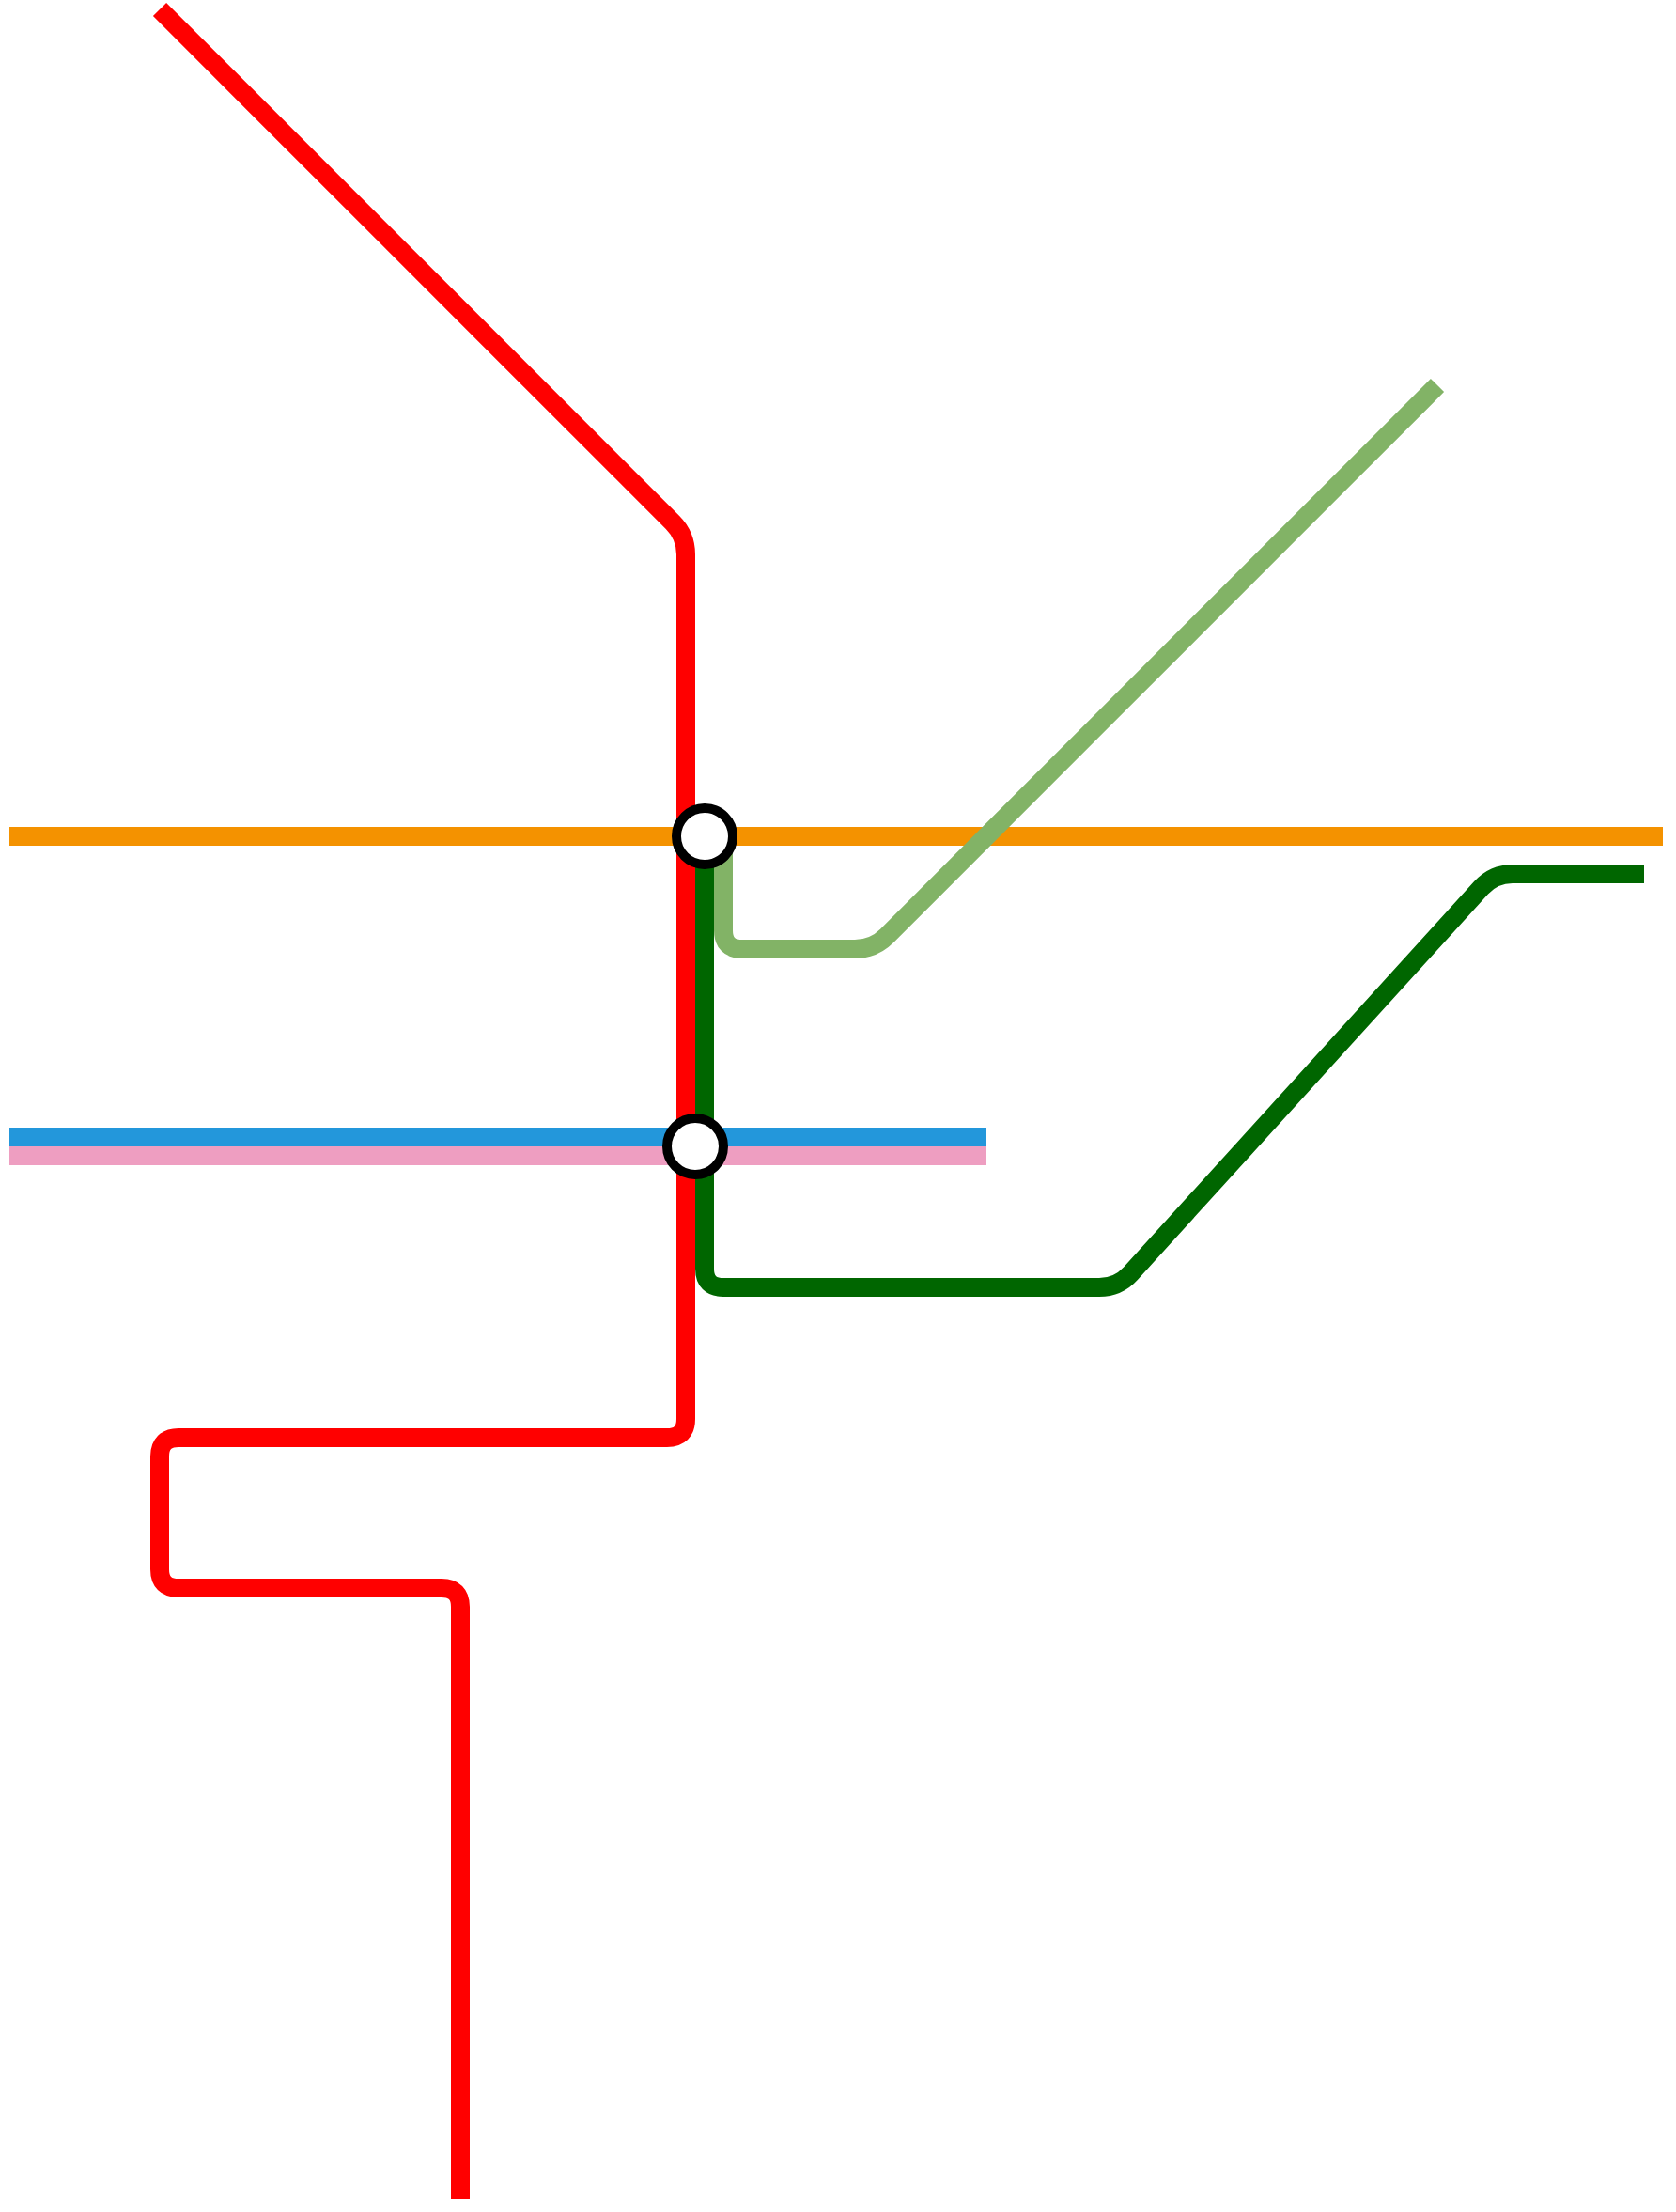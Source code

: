 <mxfile version="12.6.8" type="github">
  <diagram id="F8VpJ28K4jp9fLRufquV" name="Page-1">
    <mxGraphModel dx="838" dy="969" grid="1" gridSize="5" guides="1" tooltips="1" connect="1" arrows="1" fold="1" page="0" pageScale="1" pageWidth="1169" pageHeight="827" math="0" shadow="0">
      <root>
        <mxCell id="0"/>
        <mxCell id="1" parent="0"/>
        <mxCell id="DB9aXXIR0IWll7c-367i-10" value="" style="endArrow=none;html=1;strokeWidth=10;fillColor=#fff2cc;fontFamily=Lucida Console;fontSize=10;fontColor=#3333FF;strokeColor=#F49200;" parent="1" edge="1">
          <mxGeometry width="100" relative="1" as="geometry">
            <mxPoint x="40" y="480" as="sourcePoint"/>
            <mxPoint x="920" y="480" as="targetPoint"/>
          </mxGeometry>
        </mxCell>
        <mxCell id="DB9aXXIR0IWll7c-367i-11" value="" style="endArrow=none;html=1;strokeWidth=10;fillColor=#0050ef;fontFamily=Lucida Console;fontSize=10;fontColor=#3333FF;strokeColor=#EE9EC1;" parent="1" edge="1">
          <mxGeometry width="100" relative="1" as="geometry">
            <mxPoint x="40" y="650" as="sourcePoint"/>
            <mxPoint x="560" y="650" as="targetPoint"/>
          </mxGeometry>
        </mxCell>
        <mxCell id="DB9aXXIR0IWll7c-367i-13" value="" style="endArrow=none;html=1;strokeWidth=10;fillColor=#d80073;fontFamily=Lucida Console;fontSize=10;fontColor=#3333FF;strokeColor=#FF0000;" parent="1" edge="1">
          <mxGeometry width="100" relative="1" as="geometry">
            <mxPoint x="280" y="1205" as="sourcePoint"/>
            <mxPoint x="120" y="40" as="targetPoint"/>
            <Array as="points">
              <mxPoint x="280" y="880"/>
              <mxPoint x="120" y="880"/>
              <mxPoint x="120" y="800"/>
              <mxPoint x="400" y="800"/>
              <mxPoint x="400" y="320"/>
            </Array>
          </mxGeometry>
        </mxCell>
        <mxCell id="tSeJXY5QkdyVhTGE8RgK-1" value="" style="endArrow=none;html=1;strokeWidth=10;fillColor=#d5e8d4;fontFamily=Lucida Console;fontSize=10;fontColor=#3333FF;strokeColor=#82b366;" edge="1" parent="1">
          <mxGeometry width="100" relative="1" as="geometry">
            <mxPoint x="420" y="480" as="sourcePoint"/>
            <mxPoint x="800" y="240" as="targetPoint"/>
            <Array as="points">
              <mxPoint x="420" y="540"/>
              <mxPoint x="500" y="540"/>
              <mxPoint x="680" y="360"/>
            </Array>
          </mxGeometry>
        </mxCell>
        <mxCell id="tSeJXY5QkdyVhTGE8RgK-2" value="" style="endArrow=none;html=1;strokeWidth=10;fillColor=#d5e8d4;fontFamily=Lucida Console;fontSize=10;fontColor=#3333FF;strokeColor=#006600;" edge="1" parent="1">
          <mxGeometry width="100" relative="1" as="geometry">
            <mxPoint x="410" y="480" as="sourcePoint"/>
            <mxPoint x="910" y="500" as="targetPoint"/>
            <Array as="points">
              <mxPoint x="410" y="720"/>
              <mxPoint x="630" y="720"/>
              <mxPoint x="830" y="500"/>
            </Array>
          </mxGeometry>
        </mxCell>
        <mxCell id="tSeJXY5QkdyVhTGE8RgK-3" value="" style="endArrow=none;html=1;strokeWidth=10;fillColor=#0050ef;fontFamily=Lucida Console;fontSize=10;fontColor=#3333FF;strokeColor=#2397DB;" edge="1" parent="1">
          <mxGeometry width="100" relative="1" as="geometry">
            <mxPoint x="40" y="640" as="sourcePoint"/>
            <mxPoint x="560" y="640" as="targetPoint"/>
          </mxGeometry>
        </mxCell>
        <mxCell id="tSeJXY5QkdyVhTGE8RgK-13" value="" style="ellipse;whiteSpace=wrap;html=1;aspect=fixed;strokeWidth=5;allowArrows=0;connectable=0;" vertex="1" parent="1">
          <mxGeometry x="390" y="630" width="30" height="30" as="geometry"/>
        </mxCell>
        <mxCell id="tSeJXY5QkdyVhTGE8RgK-16" value="" style="ellipse;whiteSpace=wrap;html=1;aspect=fixed;strokeWidth=5;allowArrows=0;connectable=0;" vertex="1" parent="1">
          <mxGeometry x="395" y="465" width="30" height="30" as="geometry"/>
        </mxCell>
      </root>
    </mxGraphModel>
  </diagram>
</mxfile>
